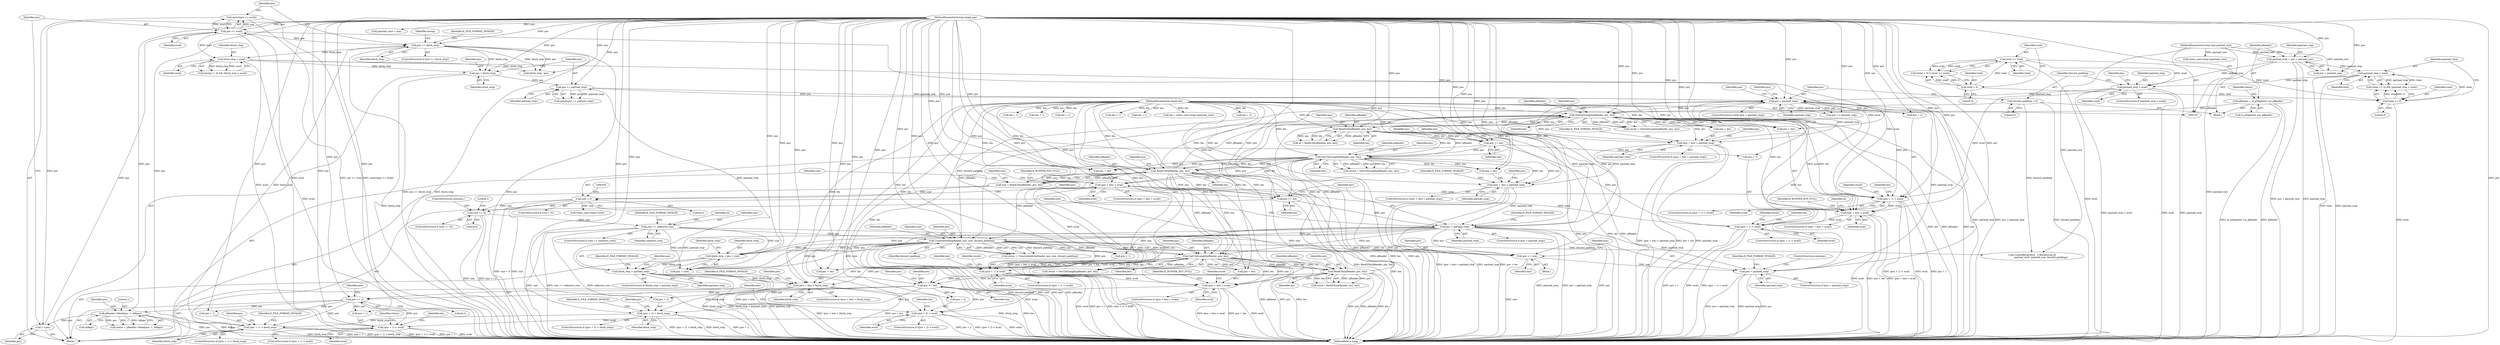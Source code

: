 digraph "0_Android_cc274e2abe8b2a6698a5c47d8aa4bb45f1f9538d_45@API" {
"1000559" [label="(Call,assert(pos <= avail))"];
"1000560" [label="(Call,pos <= avail)"];
"1000557" [label="(Call,++pos)"];
"1000542" [label="(Call,pReader->Read(pos, 1, &flags))"];
"1000127" [label="(MethodParameterIn,long long& pos)"];
"1000516" [label="(Call,pos += 2)"];
"1000493" [label="(Call,pos += len)"];
"1000454" [label="(Call,ReadUInt(pReader, pos, len))"];
"1000417" [label="(Call,GetUIntLength(pReader, pos, len))"];
"1000365" [label="(Call,UnserializeInt(pReader, pos, size, discard_padding))"];
"1000324" [label="(Call,ReadUInt(pReader, pos, len))"];
"1000287" [label="(Call,GetUIntLength(pReader, pos, len))"];
"1000252" [label="(Call,ReadUInt(pReader, pos, len))"];
"1000215" [label="(Call,GetUIntLength(pReader, pos, len))"];
"1000140" [label="(Call,pReader = m_pSegment->m_pReader)"];
"1000196" [label="(Call,pos < payload_stop)"];
"1000596" [label="(Call,pos <= payload_stop)"];
"1000592" [label="(Call,pos = block_stop)"];
"1000564" [label="(Call,pos >= block_stop)"];
"1000520" [label="(Call,(pos + 1) > block_stop)"];
"1000497" [label="(Call,(pos + 2) > block_stop)"];
"1000436" [label="(Call,(pos + len) > block_stop)"];
"1000128" [label="(MethodParameterIn,long& len)"];
"1000398" [label="(Call,block_stop > payload_stop)"];
"1000392" [label="(Call,block_stop = pos + size)"];
"1000340" [label="(Call,pos > payload_stop)"];
"1000336" [label="(Call,pos += len)"];
"1000306" [label="(Call,(pos + len) > payload_stop)"];
"1000234" [label="(Call,(pos + len) > payload_stop)"];
"1000353" [label="(Call,size == unknown_size)"];
"1000346" [label="(Call,size == 0)"];
"1000329" [label="(Call,size < 0)"];
"1000322" [label="(Call,size = ReadUInt(pReader, pos, len))"];
"1000583" [label="(Call,block_stop > avail)"];
"1000385" [label="(Call,pos > payload_stop)"];
"1000381" [label="(Call,pos += size)"];
"1000180" [label="(Call,payload_stop > avail)"];
"1000135" [label="(Call,payload_stop = pos + payload_size)"];
"1000126" [label="(MethodParameterIn,long long payload_size)"];
"1000174" [label="(Call,payload_stop > total)"];
"1000171" [label="(Call,total >= 0)"];
"1000166" [label="(Call,avail <= total)"];
"1000163" [label="(Call,total < 0)"];
"1000270" [label="(Call,pos += len)"];
"1000192" [label="(Call,discard_padding = 0)"];
"1000528" [label="(Call,(pos + 1) > avail)"];
"1000505" [label="(Call,(pos + 2) > avail)"];
"1000444" [label="(Call,(pos + len) > avail)"];
"1000404" [label="(Call,(pos + 1) > avail)"];
"1000314" [label="(Call,(pos + len) > avail)"];
"1000274" [label="(Call,(pos + 1) > avail)"];
"1000242" [label="(Call,(pos + len) > avail)"];
"1000201" [label="(Call,(pos + 1) > avail)"];
"1000561" [label="(Identifier,pos)"];
"1000365" [label="(Call,UnserializeInt(pReader, pos, size, discard_padding))"];
"1000494" [label="(Identifier,pos)"];
"1000519" [label="(ControlStructure,if ((pos + 1) > block_stop))"];
"1000326" [label="(Identifier,pos)"];
"1000382" [label="(Identifier,pos)"];
"1000274" [label="(Call,(pos + 1) > avail)"];
"1000453" [label="(Identifier,track)"];
"1000199" [label="(Block,)"];
"1000509" [label="(Identifier,avail)"];
"1000235" [label="(Call,pos + len)"];
"1000243" [label="(Call,pos + len)"];
"1000340" [label="(Call,pos > payload_stop)"];
"1000197" [label="(Identifier,pos)"];
"1000288" [label="(Identifier,pReader)"];
"1000595" [label="(Call,assert(pos <= payload_stop))"];
"1000402" [label="(Identifier,E_FILE_FORMAT_INVALID)"];
"1000180" [label="(Call,payload_stop > avail)"];
"1000286" [label="(Identifier,result)"];
"1000127" [label="(MethodParameterIn,long long& pos)"];
"1000526" [label="(Identifier,E_FILE_FORMAT_INVALID)"];
"1000506" [label="(Call,pos + 2)"];
"1000207" [label="(Call,len = 1)"];
"1000363" [label="(Call,status = UnserializeInt(pReader, pos, size, discard_padding))"];
"1000528" [label="(Call,(pos + 1) > avail)"];
"1000254" [label="(Identifier,pos)"];
"1000495" [label="(Identifier,len)"];
"1000137" [label="(Call,pos + payload_size)"];
"1000176" [label="(Identifier,total)"];
"1000131" [label="(Call,payload_start = pos)"];
"1000568" [label="(Identifier,E_FILE_FORMAT_INVALID)"];
"1000345" [label="(ControlStructure,if (size == 0))"];
"1000383" [label="(Identifier,size)"];
"1000128" [label="(MethodParameterIn,long& len)"];
"1000505" [label="(Call,(pos + 2) > avail)"];
"1000175" [label="(Identifier,payload_stop)"];
"1000352" [label="(ControlStructure,if (size == unknown_size))"];
"1000532" [label="(Identifier,avail)"];
"1000313" [label="(ControlStructure,if ((pos + len) > avail))"];
"1000594" [label="(Identifier,block_stop)"];
"1000336" [label="(Call,pos += len)"];
"1000415" [label="(Call,result = GetUIntLength(pReader, pos, len))"];
"1000218" [label="(Identifier,len)"];
"1000360" [label="(Identifier,id)"];
"1000403" [label="(ControlStructure,if ((pos + 1) > avail))"];
"1000271" [label="(Identifier,pos)"];
"1000601" [label="(Identifier,pos)"];
"1000444" [label="(Call,(pos + len) > avail)"];
"1000330" [label="(Identifier,size)"];
"1000436" [label="(Call,(pos + len) > block_stop)"];
"1000162" [label="(Call,(total < 0) || (avail <= total))"];
"1000314" [label="(Call,(pos + len) > avail)"];
"1000517" [label="(Identifier,pos)"];
"1000290" [label="(Identifier,len)"];
"1000285" [label="(Call,result = GetUIntLength(pReader, pos, len))"];
"1000542" [label="(Call,pReader->Read(pos, 1, &flags))"];
"1000307" [label="(Call,pos + len)"];
"1000418" [label="(Identifier,pReader)"];
"1000437" [label="(Call,pos + len)"];
"1000605" [label="(Call,CreateBlock(0x20,  // BlockGroup ID\n                        payload_start, payload_size, discard_padding))"];
"1000530" [label="(Identifier,pos)"];
"1000504" [label="(ControlStructure,if ((pos + 2) > avail))"];
"1000455" [label="(Identifier,pReader)"];
"1000454" [label="(Call,ReadUInt(pReader, pos, len))"];
"1000583" [label="(Call,block_stop > avail)"];
"1000405" [label="(Call,pos + 1)"];
"1000179" [label="(ControlStructure,if (payload_stop > avail))"];
"1000182" [label="(Identifier,avail)"];
"1000435" [label="(ControlStructure,if ((pos + len) > block_stop))"];
"1000587" [label="(Call,block_stop - pos)"];
"1000136" [label="(Identifier,payload_stop)"];
"1000498" [label="(Call,pos + 2)"];
"1000565" [label="(Identifier,pos)"];
"1000275" [label="(Call,pos + 1)"];
"1000354" [label="(Identifier,size)"];
"1000174" [label="(Call,payload_stop > total)"];
"1000597" [label="(Identifier,pos)"];
"1000253" [label="(Identifier,pReader)"];
"1000205" [label="(Identifier,avail)"];
"1000255" [label="(Identifier,len)"];
"1000323" [label="(Identifier,size)"];
"1000173" [label="(Literal,0)"];
"1000346" [label="(Call,size == 0)"];
"1000541" [label="(Identifier,status)"];
"1000322" [label="(Call,size = ReadUInt(pReader, pos, len))"];
"1000389" [label="(Identifier,E_FILE_FORMAT_INVALID)"];
"1000216" [label="(Identifier,pReader)"];
"1000349" [label="(ControlStructure,continue;)"];
"1000366" [label="(Identifier,pReader)"];
"1000493" [label="(Call,pos += len)"];
"1000450" [label="(Identifier,E_BUFFER_NOT_FULL)"];
"1000165" [label="(Literal,0)"];
"1000246" [label="(Identifier,avail)"];
"1000238" [label="(Identifier,payload_stop)"];
"1000200" [label="(ControlStructure,if ((pos + 1) > avail))"];
"1000172" [label="(Identifier,total)"];
"1000217" [label="(Identifier,pos)"];
"1000499" [label="(Identifier,pos)"];
"1000353" [label="(Call,size == unknown_size)"];
"1000344" [label="(Identifier,E_FILE_FORMAT_INVALID)"];
"1000535" [label="(Identifier,len)"];
"1000280" [label="(Call,len = 1)"];
"1000201" [label="(Call,(pos + 1) > avail)"];
"1000234" [label="(Call,(pos + len) > payload_stop)"];
"1000351" [label="(Literal,1)"];
"1000593" [label="(Identifier,pos)"];
"1000393" [label="(Identifier,block_stop)"];
"1000357" [label="(Identifier,E_FILE_FORMAT_INVALID)"];
"1000329" [label="(Call,size < 0)"];
"1000164" [label="(Identifier,total)"];
"1000521" [label="(Call,pos + 1)"];
"1000386" [label="(Identifier,pos)"];
"1000126" [label="(MethodParameterIn,long long payload_size)"];
"1000448" [label="(Identifier,avail)"];
"1000140" [label="(Call,pReader = m_pSegment->m_pReader)"];
"1000446" [label="(Identifier,pos)"];
"1000417" [label="(Call,GetUIntLength(pReader, pos, len))"];
"1000559" [label="(Call,assert(pos <= avail))"];
"1000324" [label="(Call,ReadUInt(pReader, pos, len))"];
"1000497" [label="(Call,(pos + 2) > block_stop)"];
"1000571" [label="(Identifier,lacing)"];
"1000385" [label="(Call,pos > payload_stop)"];
"1000529" [label="(Call,pos + 1)"];
"1000184" [label="(Call,len = static_cast<long>(payload_size))"];
"1000142" [label="(Call,m_pSegment->m_pReader)"];
"1000312" [label="(Identifier,E_FILE_FORMAT_INVALID)"];
"1000507" [label="(Identifier,pos)"];
"1000443" [label="(ControlStructure,if ((pos + len) > avail))"];
"1000368" [label="(Identifier,size)"];
"1000355" [label="(Identifier,unknown_size)"];
"1000244" [label="(Identifier,pos)"];
"1000392" [label="(Call,block_stop = pos + size)"];
"1000315" [label="(Call,pos + len)"];
"1000579" [label="(Call,(lacing != 0) && (block_stop > avail))"];
"1000166" [label="(Call,avail <= total)"];
"1000325" [label="(Identifier,pReader)"];
"1000585" [label="(Identifier,avail)"];
"1000270" [label="(Call,pos += len)"];
"1000380" [label="(Block,)"];
"1000564" [label="(Call,pos >= block_stop)"];
"1000240" [label="(Identifier,E_FILE_FORMAT_INVALID)"];
"1000141" [label="(Identifier,pReader)"];
"1000511" [label="(Call,len = 2)"];
"1000520" [label="(Call,(pos + 1) > block_stop)"];
"1000328" [label="(ControlStructure,if (size < 0))"];
"1000193" [label="(Identifier,discard_padding)"];
"1000387" [label="(Identifier,payload_stop)"];
"1000129" [label="(Block,)"];
"1000516" [label="(Call,pos += 2)"];
"1000276" [label="(Identifier,pos)"];
"1000411" [label="(Identifier,len)"];
"1000186" [label="(Call,static_cast<long>(payload_size))"];
"1000342" [label="(Identifier,payload_stop)"];
"1000408" [label="(Identifier,avail)"];
"1000320" [label="(Identifier,E_BUFFER_NOT_FULL)"];
"1000208" [label="(Identifier,len)"];
"1000457" [label="(Identifier,len)"];
"1000419" [label="(Identifier,pos)"];
"1000406" [label="(Identifier,pos)"];
"1000272" [label="(Identifier,len)"];
"1000241" [label="(ControlStructure,if ((pos + len) > avail))"];
"1000400" [label="(Identifier,payload_stop)"];
"1000198" [label="(Identifier,payload_stop)"];
"1000192" [label="(Call,discard_padding = 0)"];
"1000310" [label="(Identifier,payload_stop)"];
"1000195" [label="(ControlStructure,while (pos < payload_stop))"];
"1000348" [label="(Literal,0)"];
"1000442" [label="(Identifier,E_FILE_FORMAT_INVALID)"];
"1000501" [label="(Identifier,block_stop)"];
"1000185" [label="(Identifier,len)"];
"1000214" [label="(Identifier,result)"];
"1000203" [label="(Identifier,pos)"];
"1000252" [label="(Call,ReadUInt(pReader, pos, len))"];
"1000233" [label="(ControlStructure,if ((pos + len) > payload_stop))"];
"1000397" [label="(ControlStructure,if (block_stop > payload_stop))"];
"1000316" [label="(Identifier,pos)"];
"1000202" [label="(Call,pos + 1)"];
"1000584" [label="(Identifier,block_stop)"];
"1000171" [label="(Call,total >= 0)"];
"1000248" [label="(Identifier,E_BUFFER_NOT_FULL)"];
"1000338" [label="(Identifier,len)"];
"1000399" [label="(Identifier,block_stop)"];
"1000420" [label="(Identifier,len)"];
"1000452" [label="(Call,track = ReadUInt(pReader, pos, len))"];
"1000327" [label="(Identifier,len)"];
"1000503" [label="(Identifier,E_FILE_FORMAT_INVALID)"];
"1000305" [label="(ControlStructure,if ((pos + len) > payload_stop))"];
"1000496" [label="(ControlStructure,if ((pos + 2) > block_stop))"];
"1000456" [label="(Identifier,pos)"];
"1000558" [label="(Identifier,pos)"];
"1000563" [label="(ControlStructure,if (pos >= block_stop))"];
"1000394" [label="(Call,pos + size)"];
"1000600" [label="(Call,pos == payload_stop)"];
"1000410" [label="(Call,len = 1)"];
"1000170" [label="(Call,(total >= 0) && (payload_stop > total))"];
"1000163" [label="(Call,total < 0)"];
"1000242" [label="(Call,(pos + len) > avail)"];
"1000347" [label="(Identifier,size)"];
"1000557" [label="(Call,++pos)"];
"1000545" [label="(Call,&flags)"];
"1000167" [label="(Identifier,avail)"];
"1000333" [label="(Call,static_cast<long>(size))"];
"1000278" [label="(Identifier,avail)"];
"1000251" [label="(Identifier,id)"];
"1000194" [label="(Literal,0)"];
"1000196" [label="(Call,pos < payload_stop)"];
"1000560" [label="(Call,pos <= avail)"];
"1000369" [label="(Identifier,discard_padding)"];
"1000213" [label="(Call,result = GetUIntLength(pReader, pos, len))"];
"1000440" [label="(Identifier,block_stop)"];
"1000534" [label="(Call,len = 1)"];
"1000512" [label="(Identifier,len)"];
"1000135" [label="(Call,payload_stop = pos + payload_size)"];
"1000527" [label="(ControlStructure,if ((pos + 1) > avail))"];
"1000522" [label="(Identifier,pos)"];
"1000398" [label="(Call,block_stop > payload_stop)"];
"1000552" [label="(Call,len = 1)"];
"1000168" [label="(Identifier,total)"];
"1000621" [label="(MethodReturn,long)"];
"1000390" [label="(ControlStructure,continue;)"];
"1000318" [label="(Identifier,avail)"];
"1000562" [label="(Identifier,avail)"];
"1000540" [label="(Call,status = pReader->Read(pos, 1, &flags))"];
"1000306" [label="(Call,(pos + len) > payload_stop)"];
"1000367" [label="(Identifier,pos)"];
"1000281" [label="(Identifier,len)"];
"1000287" [label="(Call,GetUIntLength(pReader, pos, len))"];
"1000149" [label="(Identifier,status)"];
"1000566" [label="(Identifier,block_stop)"];
"1000524" [label="(Identifier,block_stop)"];
"1000339" [label="(ControlStructure,if (pos > payload_stop))"];
"1000598" [label="(Identifier,payload_stop)"];
"1000544" [label="(Literal,1)"];
"1000592" [label="(Call,pos = block_stop)"];
"1000273" [label="(ControlStructure,if ((pos + 1) > avail))"];
"1000289" [label="(Identifier,pos)"];
"1000596" [label="(Call,pos <= payload_stop)"];
"1000445" [label="(Call,pos + len)"];
"1000337" [label="(Identifier,pos)"];
"1000543" [label="(Identifier,pos)"];
"1000381" [label="(Call,pos += size)"];
"1000404" [label="(Call,(pos + 1) > avail)"];
"1000341" [label="(Identifier,pos)"];
"1000384" [label="(ControlStructure,if (pos > payload_stop))"];
"1000518" [label="(Literal,2)"];
"1000181" [label="(Identifier,payload_stop)"];
"1000250" [label="(Call,id = ReadUInt(pReader, pos, len))"];
"1000331" [label="(Literal,0)"];
"1000416" [label="(Identifier,result)"];
"1000215" [label="(Call,GetUIntLength(pReader, pos, len))"];
"1000559" -> "1000199"  [label="AST: "];
"1000559" -> "1000560"  [label="CFG: "];
"1000560" -> "1000559"  [label="AST: "];
"1000565" -> "1000559"  [label="CFG: "];
"1000559" -> "1000621"  [label="DDG: pos <= avail"];
"1000559" -> "1000621"  [label="DDG: assert(pos <= avail)"];
"1000560" -> "1000559"  [label="DDG: pos"];
"1000560" -> "1000559"  [label="DDG: avail"];
"1000560" -> "1000562"  [label="CFG: "];
"1000561" -> "1000560"  [label="AST: "];
"1000562" -> "1000560"  [label="AST: "];
"1000560" -> "1000621"  [label="DDG: avail"];
"1000560" -> "1000201"  [label="DDG: avail"];
"1000557" -> "1000560"  [label="DDG: pos"];
"1000127" -> "1000560"  [label="DDG: pos"];
"1000528" -> "1000560"  [label="DDG: avail"];
"1000560" -> "1000564"  [label="DDG: pos"];
"1000560" -> "1000583"  [label="DDG: avail"];
"1000557" -> "1000199"  [label="AST: "];
"1000557" -> "1000558"  [label="CFG: "];
"1000558" -> "1000557"  [label="AST: "];
"1000561" -> "1000557"  [label="CFG: "];
"1000542" -> "1000557"  [label="DDG: pos"];
"1000127" -> "1000557"  [label="DDG: pos"];
"1000542" -> "1000540"  [label="AST: "];
"1000542" -> "1000545"  [label="CFG: "];
"1000543" -> "1000542"  [label="AST: "];
"1000544" -> "1000542"  [label="AST: "];
"1000545" -> "1000542"  [label="AST: "];
"1000540" -> "1000542"  [label="CFG: "];
"1000542" -> "1000621"  [label="DDG: pos"];
"1000542" -> "1000621"  [label="DDG: &flags"];
"1000542" -> "1000540"  [label="DDG: pos"];
"1000542" -> "1000540"  [label="DDG: 1"];
"1000542" -> "1000540"  [label="DDG: &flags"];
"1000127" -> "1000542"  [label="DDG: pos"];
"1000516" -> "1000542"  [label="DDG: pos"];
"1000127" -> "1000125"  [label="AST: "];
"1000127" -> "1000621"  [label="DDG: pos"];
"1000127" -> "1000131"  [label="DDG: pos"];
"1000127" -> "1000135"  [label="DDG: pos"];
"1000127" -> "1000137"  [label="DDG: pos"];
"1000127" -> "1000196"  [label="DDG: pos"];
"1000127" -> "1000201"  [label="DDG: pos"];
"1000127" -> "1000202"  [label="DDG: pos"];
"1000127" -> "1000215"  [label="DDG: pos"];
"1000127" -> "1000234"  [label="DDG: pos"];
"1000127" -> "1000235"  [label="DDG: pos"];
"1000127" -> "1000242"  [label="DDG: pos"];
"1000127" -> "1000243"  [label="DDG: pos"];
"1000127" -> "1000252"  [label="DDG: pos"];
"1000127" -> "1000270"  [label="DDG: pos"];
"1000127" -> "1000274"  [label="DDG: pos"];
"1000127" -> "1000275"  [label="DDG: pos"];
"1000127" -> "1000287"  [label="DDG: pos"];
"1000127" -> "1000306"  [label="DDG: pos"];
"1000127" -> "1000307"  [label="DDG: pos"];
"1000127" -> "1000314"  [label="DDG: pos"];
"1000127" -> "1000315"  [label="DDG: pos"];
"1000127" -> "1000324"  [label="DDG: pos"];
"1000127" -> "1000336"  [label="DDG: pos"];
"1000127" -> "1000340"  [label="DDG: pos"];
"1000127" -> "1000365"  [label="DDG: pos"];
"1000127" -> "1000381"  [label="DDG: pos"];
"1000127" -> "1000385"  [label="DDG: pos"];
"1000127" -> "1000392"  [label="DDG: pos"];
"1000127" -> "1000394"  [label="DDG: pos"];
"1000127" -> "1000404"  [label="DDG: pos"];
"1000127" -> "1000405"  [label="DDG: pos"];
"1000127" -> "1000417"  [label="DDG: pos"];
"1000127" -> "1000436"  [label="DDG: pos"];
"1000127" -> "1000437"  [label="DDG: pos"];
"1000127" -> "1000444"  [label="DDG: pos"];
"1000127" -> "1000445"  [label="DDG: pos"];
"1000127" -> "1000454"  [label="DDG: pos"];
"1000127" -> "1000493"  [label="DDG: pos"];
"1000127" -> "1000497"  [label="DDG: pos"];
"1000127" -> "1000498"  [label="DDG: pos"];
"1000127" -> "1000505"  [label="DDG: pos"];
"1000127" -> "1000506"  [label="DDG: pos"];
"1000127" -> "1000516"  [label="DDG: pos"];
"1000127" -> "1000520"  [label="DDG: pos"];
"1000127" -> "1000521"  [label="DDG: pos"];
"1000127" -> "1000528"  [label="DDG: pos"];
"1000127" -> "1000529"  [label="DDG: pos"];
"1000127" -> "1000564"  [label="DDG: pos"];
"1000127" -> "1000587"  [label="DDG: pos"];
"1000127" -> "1000592"  [label="DDG: pos"];
"1000127" -> "1000596"  [label="DDG: pos"];
"1000127" -> "1000600"  [label="DDG: pos"];
"1000516" -> "1000199"  [label="AST: "];
"1000516" -> "1000518"  [label="CFG: "];
"1000517" -> "1000516"  [label="AST: "];
"1000518" -> "1000516"  [label="AST: "];
"1000522" -> "1000516"  [label="CFG: "];
"1000493" -> "1000516"  [label="DDG: pos"];
"1000516" -> "1000520"  [label="DDG: pos"];
"1000516" -> "1000521"  [label="DDG: pos"];
"1000516" -> "1000528"  [label="DDG: pos"];
"1000516" -> "1000529"  [label="DDG: pos"];
"1000493" -> "1000199"  [label="AST: "];
"1000493" -> "1000495"  [label="CFG: "];
"1000494" -> "1000493"  [label="AST: "];
"1000495" -> "1000493"  [label="AST: "];
"1000499" -> "1000493"  [label="CFG: "];
"1000493" -> "1000621"  [label="DDG: len"];
"1000454" -> "1000493"  [label="DDG: len"];
"1000454" -> "1000493"  [label="DDG: pos"];
"1000128" -> "1000493"  [label="DDG: len"];
"1000493" -> "1000497"  [label="DDG: pos"];
"1000493" -> "1000498"  [label="DDG: pos"];
"1000493" -> "1000505"  [label="DDG: pos"];
"1000493" -> "1000506"  [label="DDG: pos"];
"1000454" -> "1000452"  [label="AST: "];
"1000454" -> "1000457"  [label="CFG: "];
"1000455" -> "1000454"  [label="AST: "];
"1000456" -> "1000454"  [label="AST: "];
"1000457" -> "1000454"  [label="AST: "];
"1000452" -> "1000454"  [label="CFG: "];
"1000454" -> "1000621"  [label="DDG: pReader"];
"1000454" -> "1000621"  [label="DDG: len"];
"1000454" -> "1000621"  [label="DDG: pos"];
"1000454" -> "1000215"  [label="DDG: pReader"];
"1000454" -> "1000215"  [label="DDG: len"];
"1000454" -> "1000452"  [label="DDG: pReader"];
"1000454" -> "1000452"  [label="DDG: pos"];
"1000454" -> "1000452"  [label="DDG: len"];
"1000417" -> "1000454"  [label="DDG: pReader"];
"1000417" -> "1000454"  [label="DDG: pos"];
"1000417" -> "1000454"  [label="DDG: len"];
"1000128" -> "1000454"  [label="DDG: len"];
"1000417" -> "1000415"  [label="AST: "];
"1000417" -> "1000420"  [label="CFG: "];
"1000418" -> "1000417"  [label="AST: "];
"1000419" -> "1000417"  [label="AST: "];
"1000420" -> "1000417"  [label="AST: "];
"1000415" -> "1000417"  [label="CFG: "];
"1000417" -> "1000621"  [label="DDG: len"];
"1000417" -> "1000621"  [label="DDG: pReader"];
"1000417" -> "1000621"  [label="DDG: pos"];
"1000417" -> "1000415"  [label="DDG: pReader"];
"1000417" -> "1000415"  [label="DDG: pos"];
"1000417" -> "1000415"  [label="DDG: len"];
"1000365" -> "1000417"  [label="DDG: pReader"];
"1000365" -> "1000417"  [label="DDG: pos"];
"1000324" -> "1000417"  [label="DDG: pReader"];
"1000324" -> "1000417"  [label="DDG: len"];
"1000340" -> "1000417"  [label="DDG: pos"];
"1000128" -> "1000417"  [label="DDG: len"];
"1000417" -> "1000436"  [label="DDG: pos"];
"1000417" -> "1000436"  [label="DDG: len"];
"1000417" -> "1000437"  [label="DDG: pos"];
"1000417" -> "1000437"  [label="DDG: len"];
"1000417" -> "1000444"  [label="DDG: pos"];
"1000417" -> "1000444"  [label="DDG: len"];
"1000417" -> "1000445"  [label="DDG: pos"];
"1000417" -> "1000445"  [label="DDG: len"];
"1000365" -> "1000363"  [label="AST: "];
"1000365" -> "1000369"  [label="CFG: "];
"1000366" -> "1000365"  [label="AST: "];
"1000367" -> "1000365"  [label="AST: "];
"1000368" -> "1000365"  [label="AST: "];
"1000369" -> "1000365"  [label="AST: "];
"1000363" -> "1000365"  [label="CFG: "];
"1000365" -> "1000621"  [label="DDG: discard_padding"];
"1000365" -> "1000621"  [label="DDG: size"];
"1000365" -> "1000621"  [label="DDG: pos"];
"1000365" -> "1000621"  [label="DDG: pReader"];
"1000365" -> "1000215"  [label="DDG: pReader"];
"1000365" -> "1000363"  [label="DDG: pReader"];
"1000365" -> "1000363"  [label="DDG: pos"];
"1000365" -> "1000363"  [label="DDG: size"];
"1000365" -> "1000363"  [label="DDG: discard_padding"];
"1000324" -> "1000365"  [label="DDG: pReader"];
"1000340" -> "1000365"  [label="DDG: pos"];
"1000353" -> "1000365"  [label="DDG: size"];
"1000192" -> "1000365"  [label="DDG: discard_padding"];
"1000365" -> "1000381"  [label="DDG: size"];
"1000365" -> "1000381"  [label="DDG: pos"];
"1000365" -> "1000392"  [label="DDG: pos"];
"1000365" -> "1000392"  [label="DDG: size"];
"1000365" -> "1000394"  [label="DDG: pos"];
"1000365" -> "1000394"  [label="DDG: size"];
"1000365" -> "1000404"  [label="DDG: pos"];
"1000365" -> "1000405"  [label="DDG: pos"];
"1000365" -> "1000605"  [label="DDG: discard_padding"];
"1000324" -> "1000322"  [label="AST: "];
"1000324" -> "1000327"  [label="CFG: "];
"1000325" -> "1000324"  [label="AST: "];
"1000326" -> "1000324"  [label="AST: "];
"1000327" -> "1000324"  [label="AST: "];
"1000322" -> "1000324"  [label="CFG: "];
"1000324" -> "1000621"  [label="DDG: pos"];
"1000324" -> "1000621"  [label="DDG: pReader"];
"1000324" -> "1000621"  [label="DDG: len"];
"1000324" -> "1000215"  [label="DDG: pReader"];
"1000324" -> "1000215"  [label="DDG: len"];
"1000324" -> "1000322"  [label="DDG: pReader"];
"1000324" -> "1000322"  [label="DDG: pos"];
"1000324" -> "1000322"  [label="DDG: len"];
"1000287" -> "1000324"  [label="DDG: pReader"];
"1000287" -> "1000324"  [label="DDG: pos"];
"1000287" -> "1000324"  [label="DDG: len"];
"1000128" -> "1000324"  [label="DDG: len"];
"1000324" -> "1000336"  [label="DDG: len"];
"1000324" -> "1000336"  [label="DDG: pos"];
"1000287" -> "1000285"  [label="AST: "];
"1000287" -> "1000290"  [label="CFG: "];
"1000288" -> "1000287"  [label="AST: "];
"1000289" -> "1000287"  [label="AST: "];
"1000290" -> "1000287"  [label="AST: "];
"1000285" -> "1000287"  [label="CFG: "];
"1000287" -> "1000621"  [label="DDG: len"];
"1000287" -> "1000621"  [label="DDG: pos"];
"1000287" -> "1000621"  [label="DDG: pReader"];
"1000287" -> "1000285"  [label="DDG: pReader"];
"1000287" -> "1000285"  [label="DDG: pos"];
"1000287" -> "1000285"  [label="DDG: len"];
"1000252" -> "1000287"  [label="DDG: pReader"];
"1000252" -> "1000287"  [label="DDG: len"];
"1000270" -> "1000287"  [label="DDG: pos"];
"1000128" -> "1000287"  [label="DDG: len"];
"1000287" -> "1000306"  [label="DDG: pos"];
"1000287" -> "1000306"  [label="DDG: len"];
"1000287" -> "1000307"  [label="DDG: pos"];
"1000287" -> "1000307"  [label="DDG: len"];
"1000287" -> "1000314"  [label="DDG: pos"];
"1000287" -> "1000314"  [label="DDG: len"];
"1000287" -> "1000315"  [label="DDG: pos"];
"1000287" -> "1000315"  [label="DDG: len"];
"1000252" -> "1000250"  [label="AST: "];
"1000252" -> "1000255"  [label="CFG: "];
"1000253" -> "1000252"  [label="AST: "];
"1000254" -> "1000252"  [label="AST: "];
"1000255" -> "1000252"  [label="AST: "];
"1000250" -> "1000252"  [label="CFG: "];
"1000252" -> "1000621"  [label="DDG: pReader"];
"1000252" -> "1000621"  [label="DDG: len"];
"1000252" -> "1000621"  [label="DDG: pos"];
"1000252" -> "1000250"  [label="DDG: pReader"];
"1000252" -> "1000250"  [label="DDG: pos"];
"1000252" -> "1000250"  [label="DDG: len"];
"1000215" -> "1000252"  [label="DDG: pReader"];
"1000215" -> "1000252"  [label="DDG: pos"];
"1000215" -> "1000252"  [label="DDG: len"];
"1000128" -> "1000252"  [label="DDG: len"];
"1000252" -> "1000270"  [label="DDG: len"];
"1000252" -> "1000270"  [label="DDG: pos"];
"1000215" -> "1000213"  [label="AST: "];
"1000215" -> "1000218"  [label="CFG: "];
"1000216" -> "1000215"  [label="AST: "];
"1000217" -> "1000215"  [label="AST: "];
"1000218" -> "1000215"  [label="AST: "];
"1000213" -> "1000215"  [label="CFG: "];
"1000215" -> "1000621"  [label="DDG: pReader"];
"1000215" -> "1000621"  [label="DDG: pos"];
"1000215" -> "1000621"  [label="DDG: len"];
"1000215" -> "1000213"  [label="DDG: pReader"];
"1000215" -> "1000213"  [label="DDG: pos"];
"1000215" -> "1000213"  [label="DDG: len"];
"1000140" -> "1000215"  [label="DDG: pReader"];
"1000196" -> "1000215"  [label="DDG: pos"];
"1000128" -> "1000215"  [label="DDG: len"];
"1000215" -> "1000234"  [label="DDG: pos"];
"1000215" -> "1000234"  [label="DDG: len"];
"1000215" -> "1000235"  [label="DDG: pos"];
"1000215" -> "1000235"  [label="DDG: len"];
"1000215" -> "1000242"  [label="DDG: pos"];
"1000215" -> "1000242"  [label="DDG: len"];
"1000215" -> "1000243"  [label="DDG: pos"];
"1000215" -> "1000243"  [label="DDG: len"];
"1000140" -> "1000129"  [label="AST: "];
"1000140" -> "1000142"  [label="CFG: "];
"1000141" -> "1000140"  [label="AST: "];
"1000142" -> "1000140"  [label="AST: "];
"1000149" -> "1000140"  [label="CFG: "];
"1000140" -> "1000621"  [label="DDG: m_pSegment->m_pReader"];
"1000140" -> "1000621"  [label="DDG: pReader"];
"1000196" -> "1000195"  [label="AST: "];
"1000196" -> "1000198"  [label="CFG: "];
"1000197" -> "1000196"  [label="AST: "];
"1000198" -> "1000196"  [label="AST: "];
"1000203" -> "1000196"  [label="CFG: "];
"1000601" -> "1000196"  [label="CFG: "];
"1000196" -> "1000621"  [label="DDG: pos < payload_stop"];
"1000196" -> "1000621"  [label="DDG: payload_stop"];
"1000596" -> "1000196"  [label="DDG: pos"];
"1000596" -> "1000196"  [label="DDG: payload_stop"];
"1000340" -> "1000196"  [label="DDG: pos"];
"1000340" -> "1000196"  [label="DDG: payload_stop"];
"1000385" -> "1000196"  [label="DDG: pos"];
"1000385" -> "1000196"  [label="DDG: payload_stop"];
"1000180" -> "1000196"  [label="DDG: payload_stop"];
"1000196" -> "1000201"  [label="DDG: pos"];
"1000196" -> "1000202"  [label="DDG: pos"];
"1000196" -> "1000234"  [label="DDG: payload_stop"];
"1000196" -> "1000600"  [label="DDG: pos"];
"1000196" -> "1000600"  [label="DDG: payload_stop"];
"1000596" -> "1000595"  [label="AST: "];
"1000596" -> "1000598"  [label="CFG: "];
"1000597" -> "1000596"  [label="AST: "];
"1000598" -> "1000596"  [label="AST: "];
"1000595" -> "1000596"  [label="CFG: "];
"1000596" -> "1000595"  [label="DDG: pos"];
"1000596" -> "1000595"  [label="DDG: payload_stop"];
"1000592" -> "1000596"  [label="DDG: pos"];
"1000398" -> "1000596"  [label="DDG: payload_stop"];
"1000592" -> "1000199"  [label="AST: "];
"1000592" -> "1000594"  [label="CFG: "];
"1000593" -> "1000592"  [label="AST: "];
"1000594" -> "1000592"  [label="AST: "];
"1000597" -> "1000592"  [label="CFG: "];
"1000592" -> "1000621"  [label="DDG: block_stop"];
"1000564" -> "1000592"  [label="DDG: block_stop"];
"1000583" -> "1000592"  [label="DDG: block_stop"];
"1000564" -> "1000563"  [label="AST: "];
"1000564" -> "1000566"  [label="CFG: "];
"1000565" -> "1000564"  [label="AST: "];
"1000566" -> "1000564"  [label="AST: "];
"1000568" -> "1000564"  [label="CFG: "];
"1000571" -> "1000564"  [label="CFG: "];
"1000564" -> "1000621"  [label="DDG: block_stop"];
"1000564" -> "1000621"  [label="DDG: pos"];
"1000564" -> "1000621"  [label="DDG: pos >= block_stop"];
"1000520" -> "1000564"  [label="DDG: block_stop"];
"1000564" -> "1000583"  [label="DDG: block_stop"];
"1000564" -> "1000587"  [label="DDG: block_stop"];
"1000564" -> "1000587"  [label="DDG: pos"];
"1000520" -> "1000519"  [label="AST: "];
"1000520" -> "1000524"  [label="CFG: "];
"1000521" -> "1000520"  [label="AST: "];
"1000524" -> "1000520"  [label="AST: "];
"1000526" -> "1000520"  [label="CFG: "];
"1000530" -> "1000520"  [label="CFG: "];
"1000520" -> "1000621"  [label="DDG: (pos + 1) > block_stop"];
"1000520" -> "1000621"  [label="DDG: block_stop"];
"1000520" -> "1000621"  [label="DDG: pos + 1"];
"1000497" -> "1000520"  [label="DDG: block_stop"];
"1000497" -> "1000496"  [label="AST: "];
"1000497" -> "1000501"  [label="CFG: "];
"1000498" -> "1000497"  [label="AST: "];
"1000501" -> "1000497"  [label="AST: "];
"1000503" -> "1000497"  [label="CFG: "];
"1000507" -> "1000497"  [label="CFG: "];
"1000497" -> "1000621"  [label="DDG: pos + 2"];
"1000497" -> "1000621"  [label="DDG: (pos + 2) > block_stop"];
"1000497" -> "1000621"  [label="DDG: block_stop"];
"1000436" -> "1000497"  [label="DDG: block_stop"];
"1000436" -> "1000435"  [label="AST: "];
"1000436" -> "1000440"  [label="CFG: "];
"1000437" -> "1000436"  [label="AST: "];
"1000440" -> "1000436"  [label="AST: "];
"1000442" -> "1000436"  [label="CFG: "];
"1000446" -> "1000436"  [label="CFG: "];
"1000436" -> "1000621"  [label="DDG: (pos + len) > block_stop"];
"1000436" -> "1000621"  [label="DDG: pos + len"];
"1000436" -> "1000621"  [label="DDG: block_stop"];
"1000128" -> "1000436"  [label="DDG: len"];
"1000398" -> "1000436"  [label="DDG: block_stop"];
"1000128" -> "1000125"  [label="AST: "];
"1000128" -> "1000621"  [label="DDG: len"];
"1000128" -> "1000184"  [label="DDG: len"];
"1000128" -> "1000207"  [label="DDG: len"];
"1000128" -> "1000234"  [label="DDG: len"];
"1000128" -> "1000235"  [label="DDG: len"];
"1000128" -> "1000242"  [label="DDG: len"];
"1000128" -> "1000243"  [label="DDG: len"];
"1000128" -> "1000270"  [label="DDG: len"];
"1000128" -> "1000280"  [label="DDG: len"];
"1000128" -> "1000306"  [label="DDG: len"];
"1000128" -> "1000307"  [label="DDG: len"];
"1000128" -> "1000314"  [label="DDG: len"];
"1000128" -> "1000315"  [label="DDG: len"];
"1000128" -> "1000336"  [label="DDG: len"];
"1000128" -> "1000410"  [label="DDG: len"];
"1000128" -> "1000437"  [label="DDG: len"];
"1000128" -> "1000444"  [label="DDG: len"];
"1000128" -> "1000445"  [label="DDG: len"];
"1000128" -> "1000511"  [label="DDG: len"];
"1000128" -> "1000534"  [label="DDG: len"];
"1000128" -> "1000552"  [label="DDG: len"];
"1000398" -> "1000397"  [label="AST: "];
"1000398" -> "1000400"  [label="CFG: "];
"1000399" -> "1000398"  [label="AST: "];
"1000400" -> "1000398"  [label="AST: "];
"1000402" -> "1000398"  [label="CFG: "];
"1000406" -> "1000398"  [label="CFG: "];
"1000398" -> "1000621"  [label="DDG: block_stop > payload_stop"];
"1000398" -> "1000621"  [label="DDG: payload_stop"];
"1000398" -> "1000621"  [label="DDG: block_stop"];
"1000392" -> "1000398"  [label="DDG: block_stop"];
"1000340" -> "1000398"  [label="DDG: payload_stop"];
"1000392" -> "1000199"  [label="AST: "];
"1000392" -> "1000394"  [label="CFG: "];
"1000393" -> "1000392"  [label="AST: "];
"1000394" -> "1000392"  [label="AST: "];
"1000399" -> "1000392"  [label="CFG: "];
"1000392" -> "1000621"  [label="DDG: pos + size"];
"1000340" -> "1000392"  [label="DDG: pos"];
"1000353" -> "1000392"  [label="DDG: size"];
"1000340" -> "1000339"  [label="AST: "];
"1000340" -> "1000342"  [label="CFG: "];
"1000341" -> "1000340"  [label="AST: "];
"1000342" -> "1000340"  [label="AST: "];
"1000344" -> "1000340"  [label="CFG: "];
"1000347" -> "1000340"  [label="CFG: "];
"1000340" -> "1000621"  [label="DDG: payload_stop"];
"1000340" -> "1000621"  [label="DDG: pos > payload_stop"];
"1000340" -> "1000621"  [label="DDG: pos"];
"1000336" -> "1000340"  [label="DDG: pos"];
"1000306" -> "1000340"  [label="DDG: payload_stop"];
"1000340" -> "1000381"  [label="DDG: pos"];
"1000340" -> "1000385"  [label="DDG: payload_stop"];
"1000340" -> "1000394"  [label="DDG: pos"];
"1000340" -> "1000404"  [label="DDG: pos"];
"1000340" -> "1000405"  [label="DDG: pos"];
"1000336" -> "1000199"  [label="AST: "];
"1000336" -> "1000338"  [label="CFG: "];
"1000337" -> "1000336"  [label="AST: "];
"1000338" -> "1000336"  [label="AST: "];
"1000341" -> "1000336"  [label="CFG: "];
"1000336" -> "1000621"  [label="DDG: len"];
"1000306" -> "1000305"  [label="AST: "];
"1000306" -> "1000310"  [label="CFG: "];
"1000307" -> "1000306"  [label="AST: "];
"1000310" -> "1000306"  [label="AST: "];
"1000312" -> "1000306"  [label="CFG: "];
"1000316" -> "1000306"  [label="CFG: "];
"1000306" -> "1000621"  [label="DDG: payload_stop"];
"1000306" -> "1000621"  [label="DDG: pos + len"];
"1000306" -> "1000621"  [label="DDG: (pos + len) > payload_stop"];
"1000234" -> "1000306"  [label="DDG: payload_stop"];
"1000234" -> "1000233"  [label="AST: "];
"1000234" -> "1000238"  [label="CFG: "];
"1000235" -> "1000234"  [label="AST: "];
"1000238" -> "1000234"  [label="AST: "];
"1000240" -> "1000234"  [label="CFG: "];
"1000244" -> "1000234"  [label="CFG: "];
"1000234" -> "1000621"  [label="DDG: pos + len"];
"1000234" -> "1000621"  [label="DDG: payload_stop"];
"1000234" -> "1000621"  [label="DDG: (pos + len) > payload_stop"];
"1000353" -> "1000352"  [label="AST: "];
"1000353" -> "1000355"  [label="CFG: "];
"1000354" -> "1000353"  [label="AST: "];
"1000355" -> "1000353"  [label="AST: "];
"1000357" -> "1000353"  [label="CFG: "];
"1000360" -> "1000353"  [label="CFG: "];
"1000353" -> "1000621"  [label="DDG: size == unknown_size"];
"1000353" -> "1000621"  [label="DDG: size"];
"1000353" -> "1000621"  [label="DDG: unknown_size"];
"1000346" -> "1000353"  [label="DDG: size"];
"1000353" -> "1000381"  [label="DDG: size"];
"1000353" -> "1000394"  [label="DDG: size"];
"1000346" -> "1000345"  [label="AST: "];
"1000346" -> "1000348"  [label="CFG: "];
"1000347" -> "1000346"  [label="AST: "];
"1000348" -> "1000346"  [label="AST: "];
"1000349" -> "1000346"  [label="CFG: "];
"1000351" -> "1000346"  [label="CFG: "];
"1000346" -> "1000621"  [label="DDG: size"];
"1000346" -> "1000621"  [label="DDG: size == 0"];
"1000329" -> "1000346"  [label="DDG: size"];
"1000329" -> "1000328"  [label="AST: "];
"1000329" -> "1000331"  [label="CFG: "];
"1000330" -> "1000329"  [label="AST: "];
"1000331" -> "1000329"  [label="AST: "];
"1000334" -> "1000329"  [label="CFG: "];
"1000337" -> "1000329"  [label="CFG: "];
"1000329" -> "1000621"  [label="DDG: size < 0"];
"1000329" -> "1000621"  [label="DDG: size"];
"1000322" -> "1000329"  [label="DDG: size"];
"1000329" -> "1000333"  [label="DDG: size"];
"1000322" -> "1000199"  [label="AST: "];
"1000323" -> "1000322"  [label="AST: "];
"1000330" -> "1000322"  [label="CFG: "];
"1000322" -> "1000621"  [label="DDG: ReadUInt(pReader, pos, len)"];
"1000583" -> "1000579"  [label="AST: "];
"1000583" -> "1000585"  [label="CFG: "];
"1000584" -> "1000583"  [label="AST: "];
"1000585" -> "1000583"  [label="AST: "];
"1000579" -> "1000583"  [label="CFG: "];
"1000583" -> "1000621"  [label="DDG: avail"];
"1000583" -> "1000201"  [label="DDG: avail"];
"1000583" -> "1000579"  [label="DDG: block_stop"];
"1000583" -> "1000579"  [label="DDG: avail"];
"1000583" -> "1000587"  [label="DDG: block_stop"];
"1000385" -> "1000384"  [label="AST: "];
"1000385" -> "1000387"  [label="CFG: "];
"1000386" -> "1000385"  [label="AST: "];
"1000387" -> "1000385"  [label="AST: "];
"1000389" -> "1000385"  [label="CFG: "];
"1000390" -> "1000385"  [label="CFG: "];
"1000385" -> "1000621"  [label="DDG: payload_stop"];
"1000385" -> "1000621"  [label="DDG: pos"];
"1000385" -> "1000621"  [label="DDG: pos > payload_stop"];
"1000381" -> "1000385"  [label="DDG: pos"];
"1000381" -> "1000380"  [label="AST: "];
"1000381" -> "1000383"  [label="CFG: "];
"1000382" -> "1000381"  [label="AST: "];
"1000383" -> "1000381"  [label="AST: "];
"1000386" -> "1000381"  [label="CFG: "];
"1000381" -> "1000621"  [label="DDG: size"];
"1000180" -> "1000179"  [label="AST: "];
"1000180" -> "1000182"  [label="CFG: "];
"1000181" -> "1000180"  [label="AST: "];
"1000182" -> "1000180"  [label="AST: "];
"1000185" -> "1000180"  [label="CFG: "];
"1000193" -> "1000180"  [label="CFG: "];
"1000180" -> "1000621"  [label="DDG: avail"];
"1000180" -> "1000621"  [label="DDG: payload_stop"];
"1000180" -> "1000621"  [label="DDG: payload_stop > avail"];
"1000135" -> "1000180"  [label="DDG: payload_stop"];
"1000174" -> "1000180"  [label="DDG: payload_stop"];
"1000166" -> "1000180"  [label="DDG: avail"];
"1000180" -> "1000201"  [label="DDG: avail"];
"1000135" -> "1000129"  [label="AST: "];
"1000135" -> "1000137"  [label="CFG: "];
"1000136" -> "1000135"  [label="AST: "];
"1000137" -> "1000135"  [label="AST: "];
"1000141" -> "1000135"  [label="CFG: "];
"1000135" -> "1000621"  [label="DDG: payload_stop"];
"1000135" -> "1000621"  [label="DDG: pos + payload_size"];
"1000126" -> "1000135"  [label="DDG: payload_size"];
"1000135" -> "1000174"  [label="DDG: payload_stop"];
"1000126" -> "1000125"  [label="AST: "];
"1000126" -> "1000621"  [label="DDG: payload_size"];
"1000126" -> "1000137"  [label="DDG: payload_size"];
"1000126" -> "1000186"  [label="DDG: payload_size"];
"1000126" -> "1000605"  [label="DDG: payload_size"];
"1000174" -> "1000170"  [label="AST: "];
"1000174" -> "1000176"  [label="CFG: "];
"1000175" -> "1000174"  [label="AST: "];
"1000176" -> "1000174"  [label="AST: "];
"1000170" -> "1000174"  [label="CFG: "];
"1000174" -> "1000621"  [label="DDG: total"];
"1000174" -> "1000621"  [label="DDG: payload_stop"];
"1000174" -> "1000170"  [label="DDG: payload_stop"];
"1000174" -> "1000170"  [label="DDG: total"];
"1000171" -> "1000174"  [label="DDG: total"];
"1000171" -> "1000170"  [label="AST: "];
"1000171" -> "1000173"  [label="CFG: "];
"1000172" -> "1000171"  [label="AST: "];
"1000173" -> "1000171"  [label="AST: "];
"1000175" -> "1000171"  [label="CFG: "];
"1000170" -> "1000171"  [label="CFG: "];
"1000171" -> "1000621"  [label="DDG: total"];
"1000171" -> "1000170"  [label="DDG: total"];
"1000171" -> "1000170"  [label="DDG: 0"];
"1000166" -> "1000171"  [label="DDG: total"];
"1000163" -> "1000171"  [label="DDG: total"];
"1000166" -> "1000162"  [label="AST: "];
"1000166" -> "1000168"  [label="CFG: "];
"1000167" -> "1000166"  [label="AST: "];
"1000168" -> "1000166"  [label="AST: "];
"1000162" -> "1000166"  [label="CFG: "];
"1000166" -> "1000621"  [label="DDG: avail"];
"1000166" -> "1000162"  [label="DDG: avail"];
"1000166" -> "1000162"  [label="DDG: total"];
"1000163" -> "1000166"  [label="DDG: total"];
"1000163" -> "1000162"  [label="AST: "];
"1000163" -> "1000165"  [label="CFG: "];
"1000164" -> "1000163"  [label="AST: "];
"1000165" -> "1000163"  [label="AST: "];
"1000167" -> "1000163"  [label="CFG: "];
"1000162" -> "1000163"  [label="CFG: "];
"1000163" -> "1000162"  [label="DDG: total"];
"1000163" -> "1000162"  [label="DDG: 0"];
"1000270" -> "1000199"  [label="AST: "];
"1000270" -> "1000272"  [label="CFG: "];
"1000271" -> "1000270"  [label="AST: "];
"1000272" -> "1000270"  [label="AST: "];
"1000276" -> "1000270"  [label="CFG: "];
"1000270" -> "1000274"  [label="DDG: pos"];
"1000270" -> "1000275"  [label="DDG: pos"];
"1000192" -> "1000129"  [label="AST: "];
"1000192" -> "1000194"  [label="CFG: "];
"1000193" -> "1000192"  [label="AST: "];
"1000194" -> "1000192"  [label="AST: "];
"1000197" -> "1000192"  [label="CFG: "];
"1000192" -> "1000621"  [label="DDG: discard_padding"];
"1000192" -> "1000605"  [label="DDG: discard_padding"];
"1000528" -> "1000527"  [label="AST: "];
"1000528" -> "1000532"  [label="CFG: "];
"1000529" -> "1000528"  [label="AST: "];
"1000532" -> "1000528"  [label="AST: "];
"1000535" -> "1000528"  [label="CFG: "];
"1000541" -> "1000528"  [label="CFG: "];
"1000528" -> "1000621"  [label="DDG: (pos + 1) > avail"];
"1000528" -> "1000621"  [label="DDG: pos + 1"];
"1000528" -> "1000621"  [label="DDG: avail"];
"1000505" -> "1000528"  [label="DDG: avail"];
"1000505" -> "1000504"  [label="AST: "];
"1000505" -> "1000509"  [label="CFG: "];
"1000506" -> "1000505"  [label="AST: "];
"1000509" -> "1000505"  [label="AST: "];
"1000512" -> "1000505"  [label="CFG: "];
"1000517" -> "1000505"  [label="CFG: "];
"1000505" -> "1000621"  [label="DDG: avail"];
"1000505" -> "1000621"  [label="DDG: pos + 2"];
"1000505" -> "1000621"  [label="DDG: (pos + 2) > avail"];
"1000444" -> "1000505"  [label="DDG: avail"];
"1000444" -> "1000443"  [label="AST: "];
"1000444" -> "1000448"  [label="CFG: "];
"1000445" -> "1000444"  [label="AST: "];
"1000448" -> "1000444"  [label="AST: "];
"1000450" -> "1000444"  [label="CFG: "];
"1000453" -> "1000444"  [label="CFG: "];
"1000444" -> "1000621"  [label="DDG: pos + len"];
"1000444" -> "1000621"  [label="DDG: avail"];
"1000444" -> "1000621"  [label="DDG: (pos + len) > avail"];
"1000404" -> "1000444"  [label="DDG: avail"];
"1000404" -> "1000403"  [label="AST: "];
"1000404" -> "1000408"  [label="CFG: "];
"1000405" -> "1000404"  [label="AST: "];
"1000408" -> "1000404"  [label="AST: "];
"1000411" -> "1000404"  [label="CFG: "];
"1000416" -> "1000404"  [label="CFG: "];
"1000404" -> "1000621"  [label="DDG: pos + 1"];
"1000404" -> "1000621"  [label="DDG: (pos + 1) > avail"];
"1000404" -> "1000621"  [label="DDG: avail"];
"1000314" -> "1000404"  [label="DDG: avail"];
"1000314" -> "1000313"  [label="AST: "];
"1000314" -> "1000318"  [label="CFG: "];
"1000315" -> "1000314"  [label="AST: "];
"1000318" -> "1000314"  [label="AST: "];
"1000320" -> "1000314"  [label="CFG: "];
"1000323" -> "1000314"  [label="CFG: "];
"1000314" -> "1000621"  [label="DDG: pos + len"];
"1000314" -> "1000621"  [label="DDG: avail"];
"1000314" -> "1000621"  [label="DDG: (pos + len) > avail"];
"1000314" -> "1000201"  [label="DDG: avail"];
"1000274" -> "1000314"  [label="DDG: avail"];
"1000274" -> "1000273"  [label="AST: "];
"1000274" -> "1000278"  [label="CFG: "];
"1000275" -> "1000274"  [label="AST: "];
"1000278" -> "1000274"  [label="AST: "];
"1000281" -> "1000274"  [label="CFG: "];
"1000286" -> "1000274"  [label="CFG: "];
"1000274" -> "1000621"  [label="DDG: pos + 1"];
"1000274" -> "1000621"  [label="DDG: (pos + 1) > avail"];
"1000274" -> "1000621"  [label="DDG: avail"];
"1000242" -> "1000274"  [label="DDG: avail"];
"1000242" -> "1000241"  [label="AST: "];
"1000242" -> "1000246"  [label="CFG: "];
"1000243" -> "1000242"  [label="AST: "];
"1000246" -> "1000242"  [label="AST: "];
"1000248" -> "1000242"  [label="CFG: "];
"1000251" -> "1000242"  [label="CFG: "];
"1000242" -> "1000621"  [label="DDG: (pos + len) > avail"];
"1000242" -> "1000621"  [label="DDG: avail"];
"1000242" -> "1000621"  [label="DDG: pos + len"];
"1000201" -> "1000242"  [label="DDG: avail"];
"1000201" -> "1000200"  [label="AST: "];
"1000201" -> "1000205"  [label="CFG: "];
"1000202" -> "1000201"  [label="AST: "];
"1000205" -> "1000201"  [label="AST: "];
"1000208" -> "1000201"  [label="CFG: "];
"1000214" -> "1000201"  [label="CFG: "];
"1000201" -> "1000621"  [label="DDG: (pos + 1) > avail"];
"1000201" -> "1000621"  [label="DDG: avail"];
"1000201" -> "1000621"  [label="DDG: pos + 1"];
}
